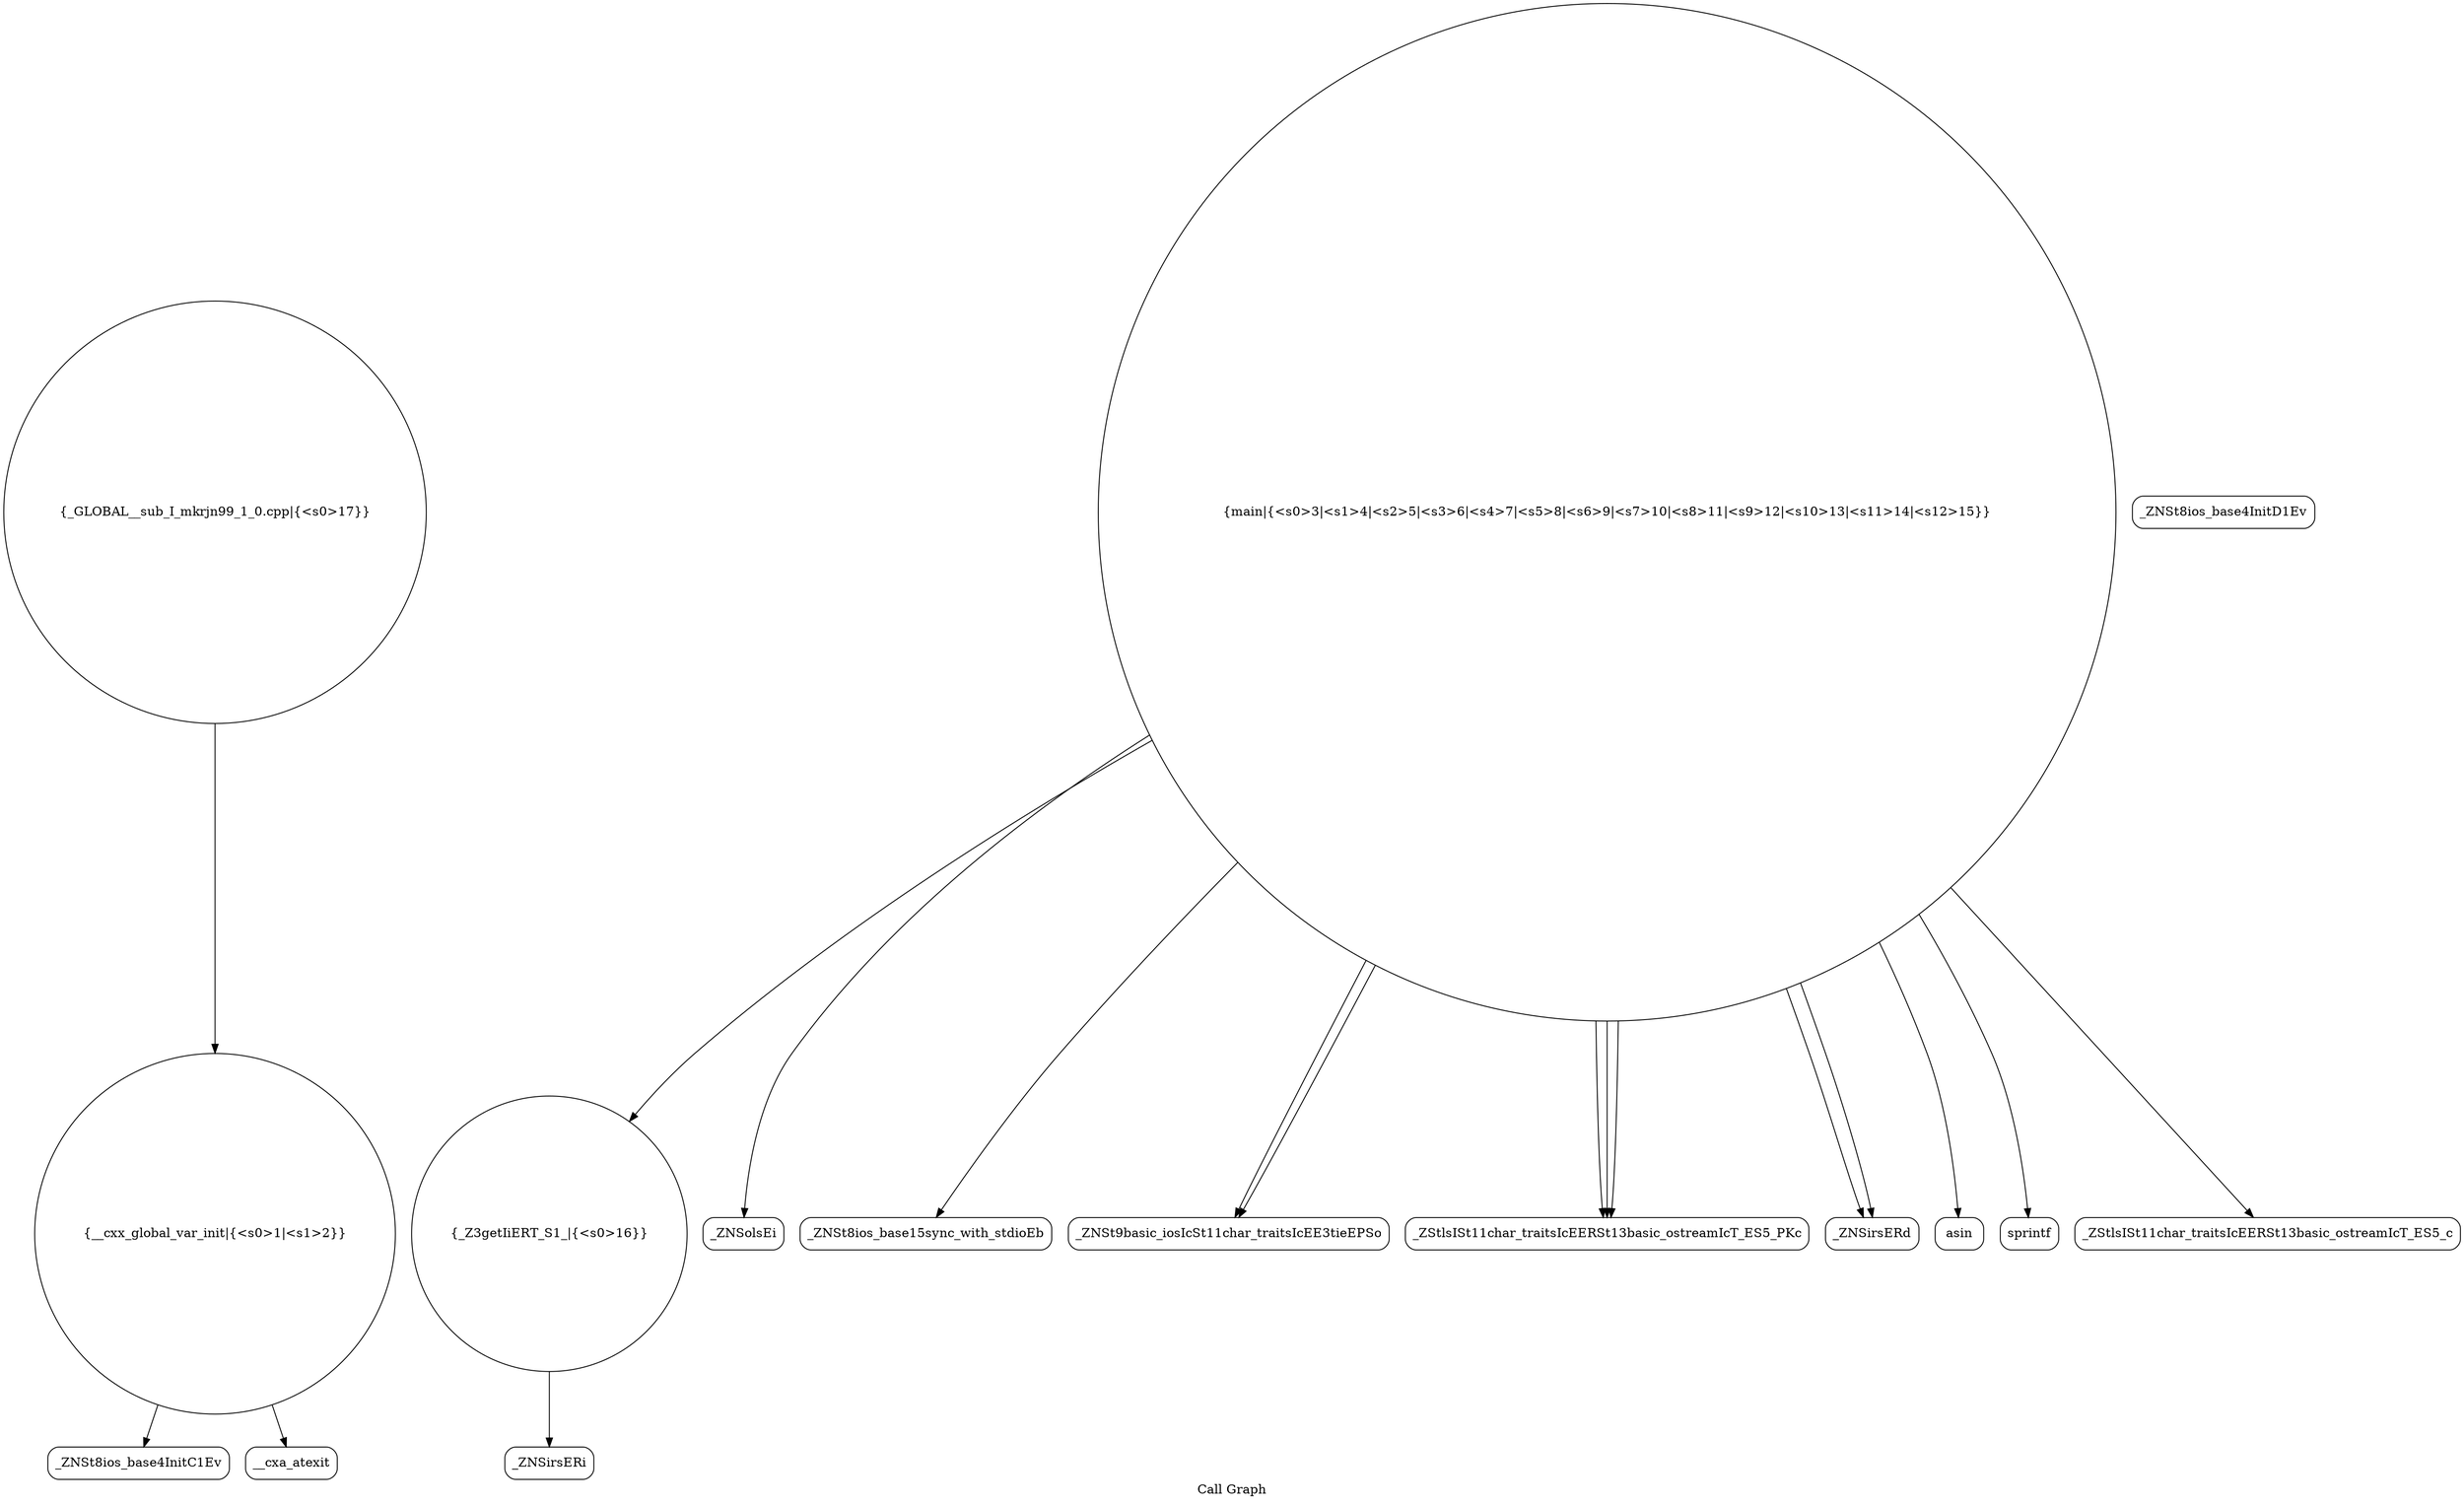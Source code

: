 digraph "Call Graph" {
	label="Call Graph";

	Node0x55d2cad84aa0 [shape=record,shape=circle,label="{__cxx_global_var_init|{<s0>1|<s1>2}}"];
	Node0x55d2cad84aa0:s0 -> Node0x55d2cad84f30[color=black];
	Node0x55d2cad84aa0:s1 -> Node0x55d2cad85030[color=black];
	Node0x55d2cad85230 [shape=record,shape=circle,label="{_Z3getIiERT_S1_|{<s0>16}}"];
	Node0x55d2cad85230:s0 -> Node0x55d2cad855b0[color=black];
	Node0x55d2cad855b0 [shape=record,shape=Mrecord,label="{_ZNSirsERi}"];
	Node0x55d2cad84fb0 [shape=record,shape=Mrecord,label="{_ZNSt8ios_base4InitD1Ev}"];
	Node0x55d2cad85330 [shape=record,shape=Mrecord,label="{_ZNSolsEi}"];
	Node0x55d2cad850b0 [shape=record,shape=circle,label="{main|{<s0>3|<s1>4|<s2>5|<s3>6|<s4>7|<s5>8|<s6>9|<s7>10|<s8>11|<s9>12|<s10>13|<s11>14|<s12>15}}"];
	Node0x55d2cad850b0:s0 -> Node0x55d2cad85130[color=black];
	Node0x55d2cad850b0:s1 -> Node0x55d2cad851b0[color=black];
	Node0x55d2cad850b0:s2 -> Node0x55d2cad851b0[color=black];
	Node0x55d2cad850b0:s3 -> Node0x55d2cad85230[color=black];
	Node0x55d2cad850b0:s4 -> Node0x55d2cad852b0[color=black];
	Node0x55d2cad850b0:s5 -> Node0x55d2cad85330[color=black];
	Node0x55d2cad850b0:s6 -> Node0x55d2cad852b0[color=black];
	Node0x55d2cad850b0:s7 -> Node0x55d2cad853b0[color=black];
	Node0x55d2cad850b0:s8 -> Node0x55d2cad853b0[color=black];
	Node0x55d2cad850b0:s9 -> Node0x55d2cad85430[color=black];
	Node0x55d2cad850b0:s10 -> Node0x55d2cad854b0[color=black];
	Node0x55d2cad850b0:s11 -> Node0x55d2cad852b0[color=black];
	Node0x55d2cad850b0:s12 -> Node0x55d2cad85530[color=black];
	Node0x55d2cad85430 [shape=record,shape=Mrecord,label="{asin}"];
	Node0x55d2cad851b0 [shape=record,shape=Mrecord,label="{_ZNSt9basic_iosIcSt11char_traitsIcEE3tieEPSo}"];
	Node0x55d2cad85530 [shape=record,shape=Mrecord,label="{_ZStlsISt11char_traitsIcEERSt13basic_ostreamIcT_ES5_c}"];
	Node0x55d2cad84f30 [shape=record,shape=Mrecord,label="{_ZNSt8ios_base4InitC1Ev}"];
	Node0x55d2cad852b0 [shape=record,shape=Mrecord,label="{_ZStlsISt11char_traitsIcEERSt13basic_ostreamIcT_ES5_PKc}"];
	Node0x55d2cad85630 [shape=record,shape=circle,label="{_GLOBAL__sub_I_mkrjn99_1_0.cpp|{<s0>17}}"];
	Node0x55d2cad85630:s0 -> Node0x55d2cad84aa0[color=black];
	Node0x55d2cad85030 [shape=record,shape=Mrecord,label="{__cxa_atexit}"];
	Node0x55d2cad853b0 [shape=record,shape=Mrecord,label="{_ZNSirsERd}"];
	Node0x55d2cad85130 [shape=record,shape=Mrecord,label="{_ZNSt8ios_base15sync_with_stdioEb}"];
	Node0x55d2cad854b0 [shape=record,shape=Mrecord,label="{sprintf}"];
}

